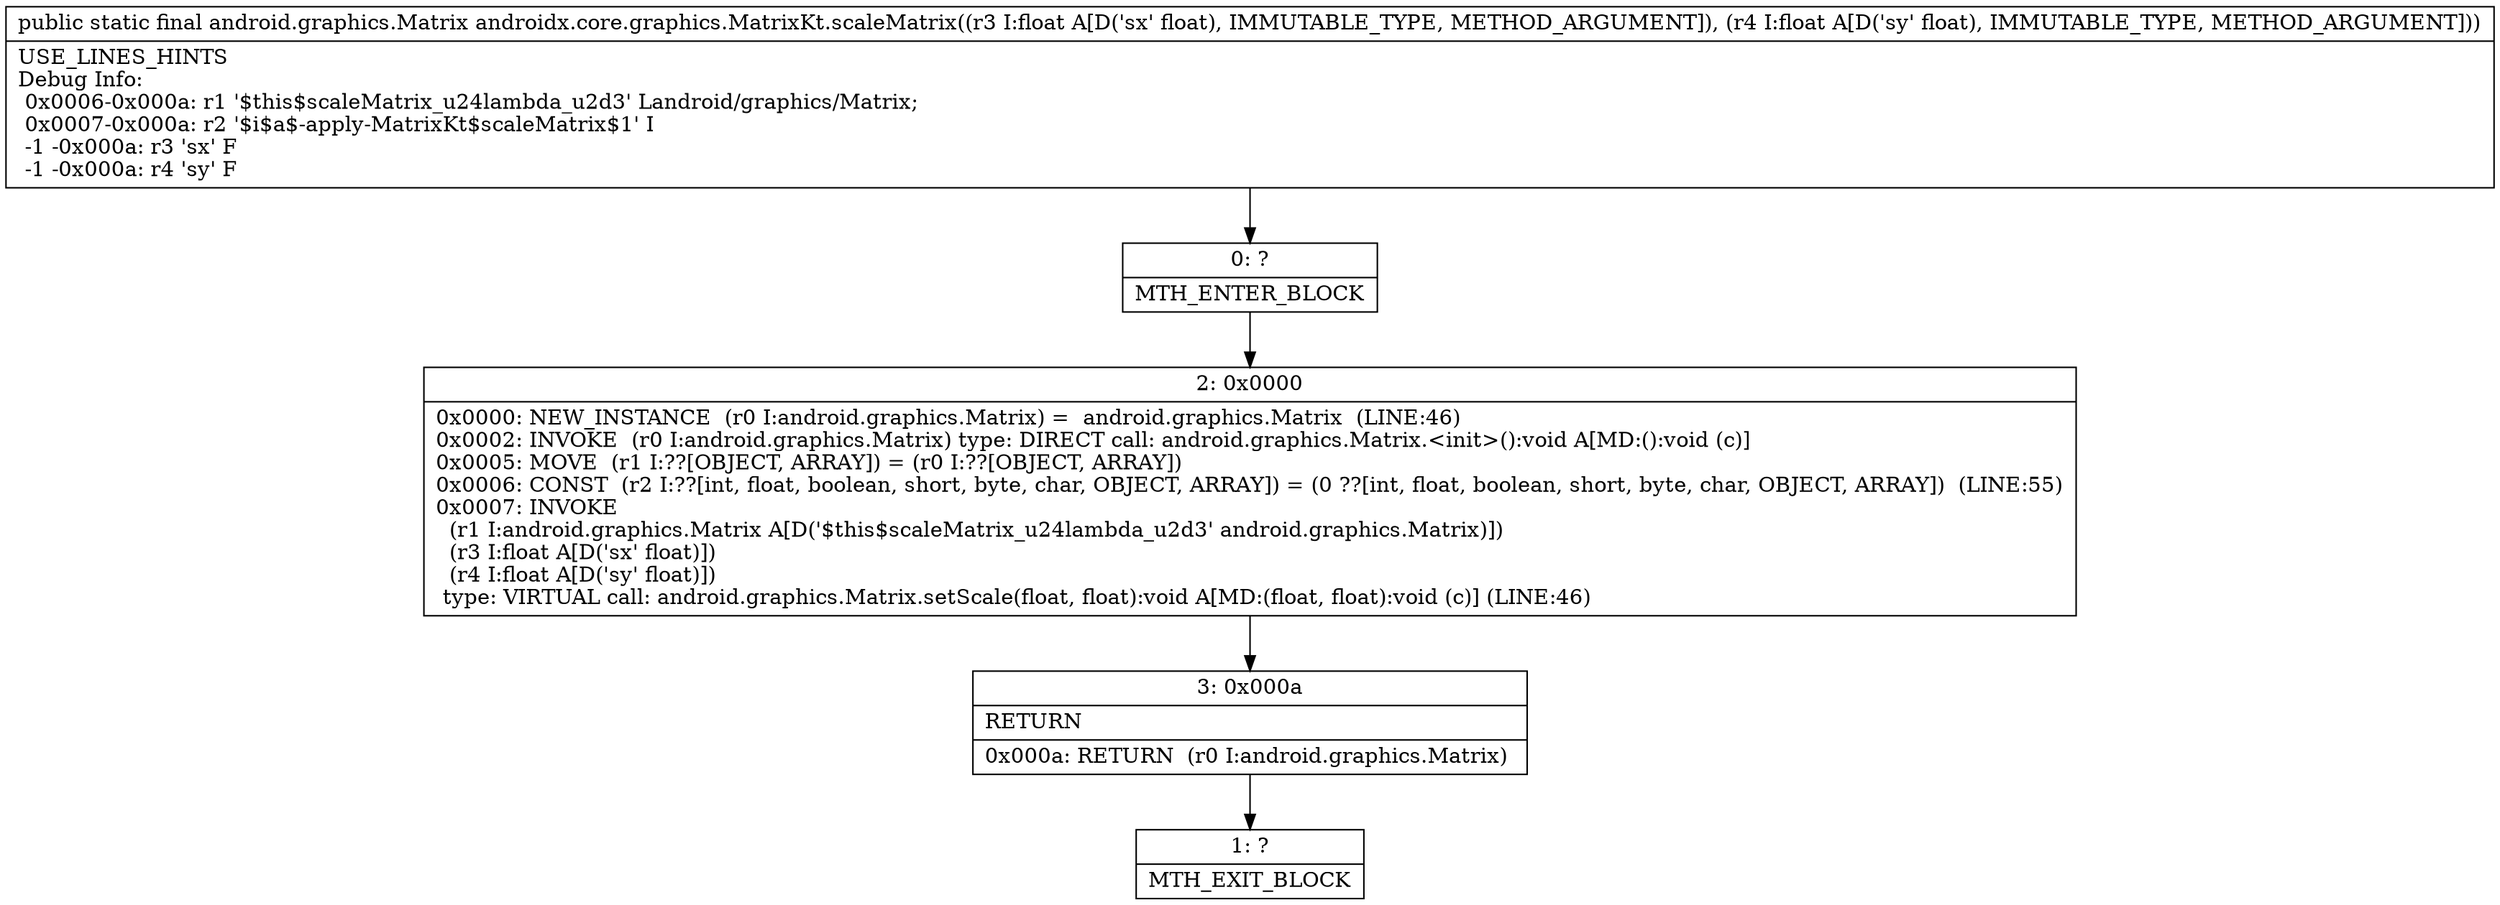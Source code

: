 digraph "CFG forandroidx.core.graphics.MatrixKt.scaleMatrix(FF)Landroid\/graphics\/Matrix;" {
Node_0 [shape=record,label="{0\:\ ?|MTH_ENTER_BLOCK\l}"];
Node_2 [shape=record,label="{2\:\ 0x0000|0x0000: NEW_INSTANCE  (r0 I:android.graphics.Matrix) =  android.graphics.Matrix  (LINE:46)\l0x0002: INVOKE  (r0 I:android.graphics.Matrix) type: DIRECT call: android.graphics.Matrix.\<init\>():void A[MD:():void (c)]\l0x0005: MOVE  (r1 I:??[OBJECT, ARRAY]) = (r0 I:??[OBJECT, ARRAY]) \l0x0006: CONST  (r2 I:??[int, float, boolean, short, byte, char, OBJECT, ARRAY]) = (0 ??[int, float, boolean, short, byte, char, OBJECT, ARRAY])  (LINE:55)\l0x0007: INVOKE  \l  (r1 I:android.graphics.Matrix A[D('$this$scaleMatrix_u24lambda_u2d3' android.graphics.Matrix)])\l  (r3 I:float A[D('sx' float)])\l  (r4 I:float A[D('sy' float)])\l type: VIRTUAL call: android.graphics.Matrix.setScale(float, float):void A[MD:(float, float):void (c)] (LINE:46)\l}"];
Node_3 [shape=record,label="{3\:\ 0x000a|RETURN\l|0x000a: RETURN  (r0 I:android.graphics.Matrix) \l}"];
Node_1 [shape=record,label="{1\:\ ?|MTH_EXIT_BLOCK\l}"];
MethodNode[shape=record,label="{public static final android.graphics.Matrix androidx.core.graphics.MatrixKt.scaleMatrix((r3 I:float A[D('sx' float), IMMUTABLE_TYPE, METHOD_ARGUMENT]), (r4 I:float A[D('sy' float), IMMUTABLE_TYPE, METHOD_ARGUMENT]))  | USE_LINES_HINTS\lDebug Info:\l  0x0006\-0x000a: r1 '$this$scaleMatrix_u24lambda_u2d3' Landroid\/graphics\/Matrix;\l  0x0007\-0x000a: r2 '$i$a$\-apply\-MatrixKt$scaleMatrix$1' I\l  \-1 \-0x000a: r3 'sx' F\l  \-1 \-0x000a: r4 'sy' F\l}"];
MethodNode -> Node_0;Node_0 -> Node_2;
Node_2 -> Node_3;
Node_3 -> Node_1;
}

